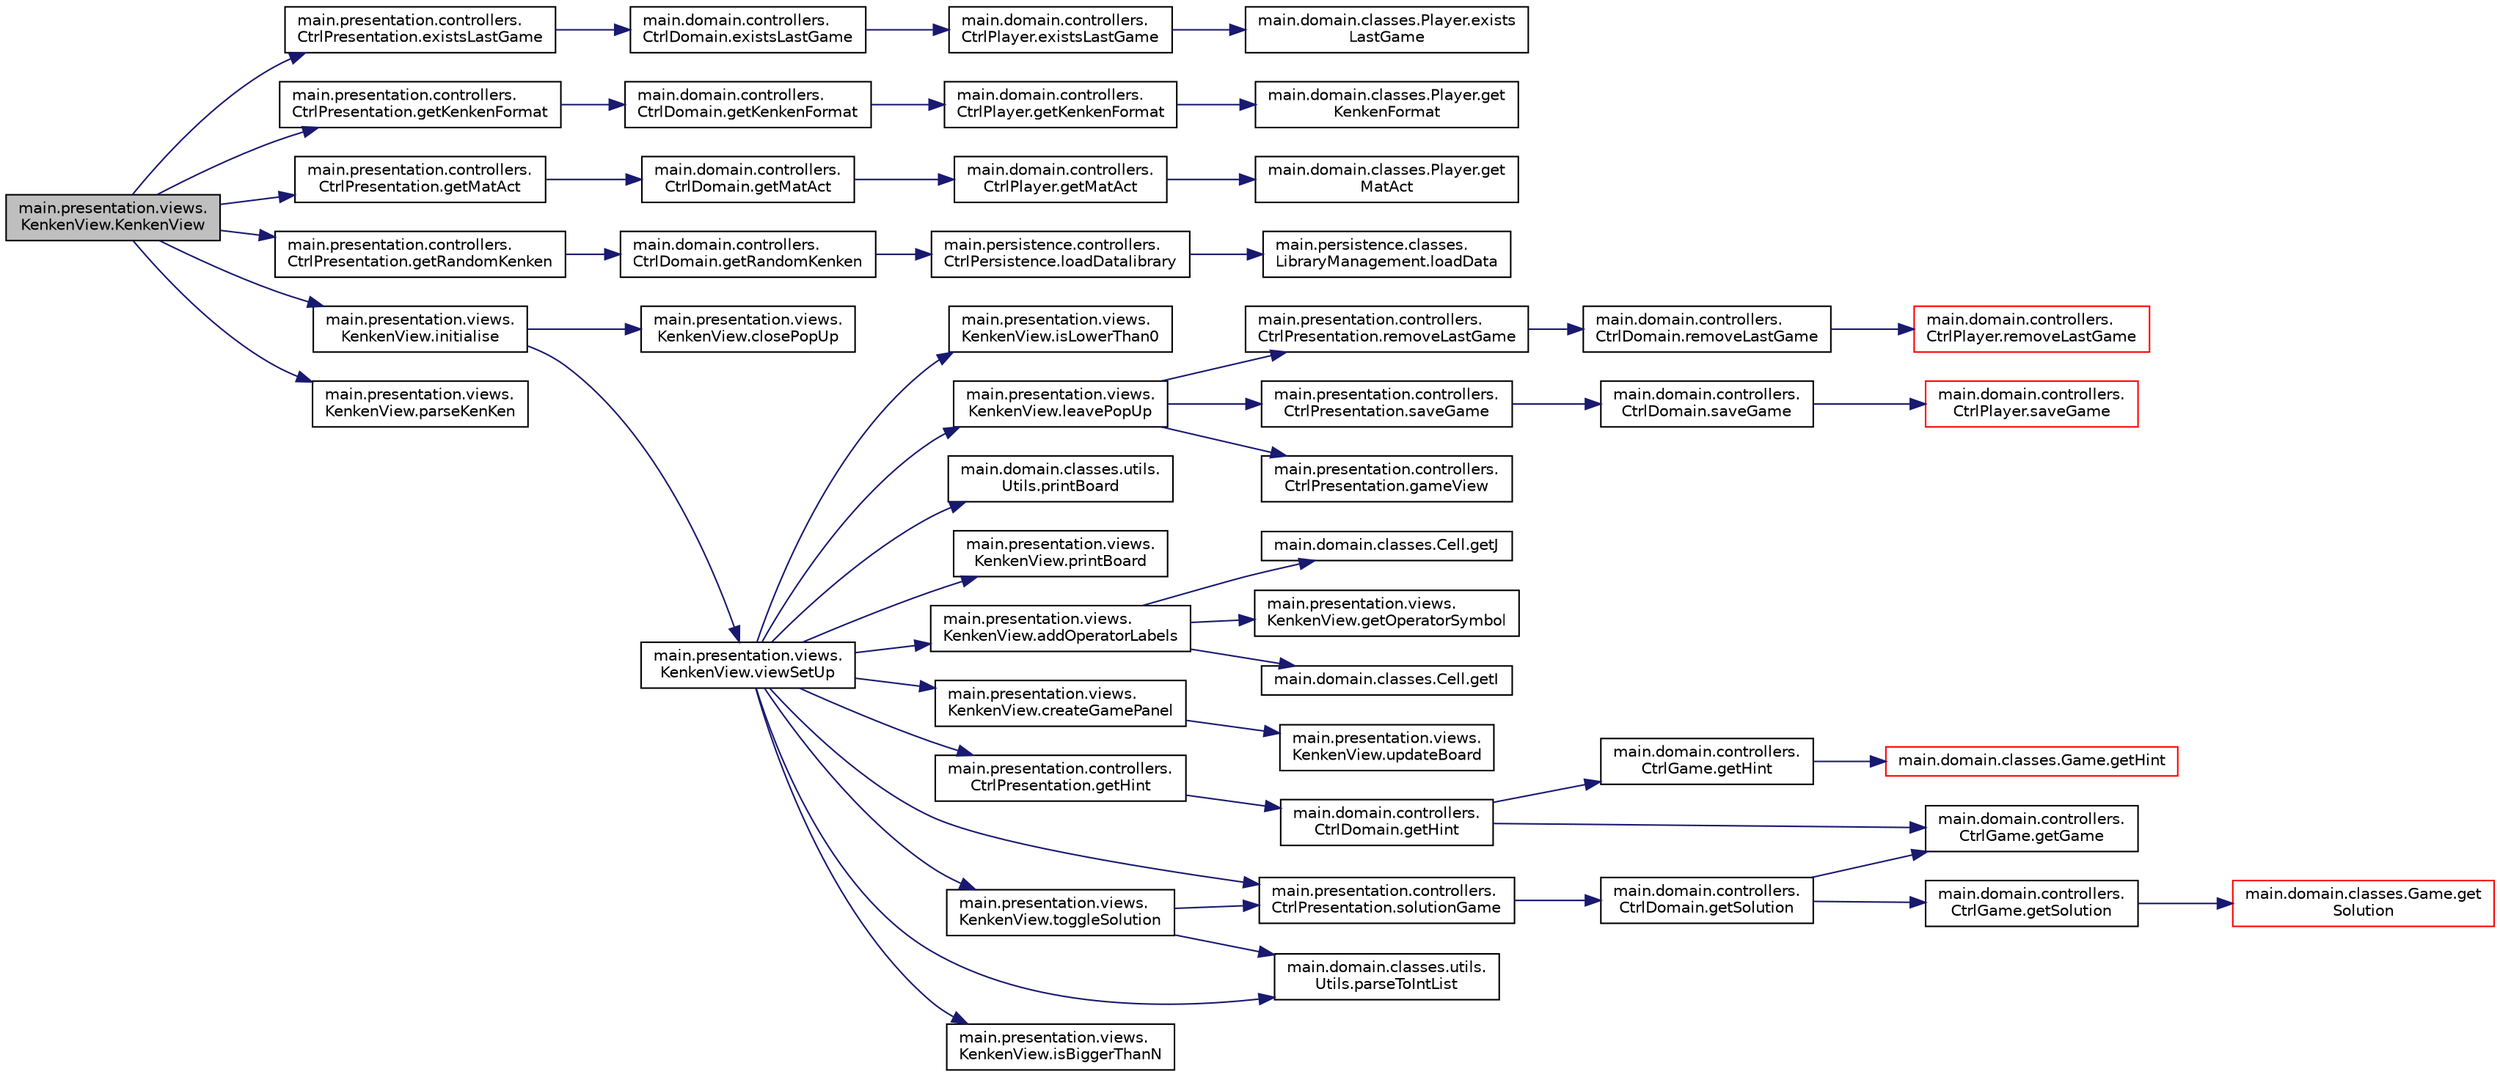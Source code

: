 digraph "main.presentation.views.KenkenView.KenkenView"
{
 // INTERACTIVE_SVG=YES
 // LATEX_PDF_SIZE
  edge [fontname="Helvetica",fontsize="10",labelfontname="Helvetica",labelfontsize="10"];
  node [fontname="Helvetica",fontsize="10",shape=record];
  rankdir="LR";
  Node1 [label="main.presentation.views.\lKenkenView.KenkenView",height=0.2,width=0.4,color="black", fillcolor="grey75", style="filled", fontcolor="black",tooltip=" "];
  Node1 -> Node2 [color="midnightblue",fontsize="10",style="solid",fontname="Helvetica"];
  Node2 [label="main.presentation.controllers.\lCtrlPresentation.existsLastGame",height=0.2,width=0.4,color="black", fillcolor="white", style="filled",URL="$classmain_1_1presentation_1_1controllers_1_1CtrlPresentation.html#a5f70c6113b789eb2f6234b01dfcf0b2b",tooltip=" "];
  Node2 -> Node3 [color="midnightblue",fontsize="10",style="solid",fontname="Helvetica"];
  Node3 [label="main.domain.controllers.\lCtrlDomain.existsLastGame",height=0.2,width=0.4,color="black", fillcolor="white", style="filled",URL="$classmain_1_1domain_1_1controllers_1_1CtrlDomain.html#a21d842a621232c652dd38f34f27c826f",tooltip=" "];
  Node3 -> Node4 [color="midnightblue",fontsize="10",style="solid",fontname="Helvetica"];
  Node4 [label="main.domain.controllers.\lCtrlPlayer.existsLastGame",height=0.2,width=0.4,color="black", fillcolor="white", style="filled",URL="$classmain_1_1domain_1_1controllers_1_1CtrlPlayer.html#a3e90670f51de4bb82b2ea759d73eea1a",tooltip=" "];
  Node4 -> Node5 [color="midnightblue",fontsize="10",style="solid",fontname="Helvetica"];
  Node5 [label="main.domain.classes.Player.exists\lLastGame",height=0.2,width=0.4,color="black", fillcolor="white", style="filled",URL="$classmain_1_1domain_1_1classes_1_1Player.html#a5ea4ef6167e5f51405daefdb4d675a3d",tooltip=" "];
  Node1 -> Node6 [color="midnightblue",fontsize="10",style="solid",fontname="Helvetica"];
  Node6 [label="main.presentation.controllers.\lCtrlPresentation.getKenkenFormat",height=0.2,width=0.4,color="black", fillcolor="white", style="filled",URL="$classmain_1_1presentation_1_1controllers_1_1CtrlPresentation.html#aee154e442efb6f431746d745485bc8e1",tooltip=" "];
  Node6 -> Node7 [color="midnightblue",fontsize="10",style="solid",fontname="Helvetica"];
  Node7 [label="main.domain.controllers.\lCtrlDomain.getKenkenFormat",height=0.2,width=0.4,color="black", fillcolor="white", style="filled",URL="$classmain_1_1domain_1_1controllers_1_1CtrlDomain.html#ad97263200d675687c4ea21738bf40430",tooltip=" "];
  Node7 -> Node8 [color="midnightblue",fontsize="10",style="solid",fontname="Helvetica"];
  Node8 [label="main.domain.controllers.\lCtrlPlayer.getKenkenFormat",height=0.2,width=0.4,color="black", fillcolor="white", style="filled",URL="$classmain_1_1domain_1_1controllers_1_1CtrlPlayer.html#a83610f1c7389e5854c608c463a8d5086",tooltip=" "];
  Node8 -> Node9 [color="midnightblue",fontsize="10",style="solid",fontname="Helvetica"];
  Node9 [label="main.domain.classes.Player.get\lKenkenFormat",height=0.2,width=0.4,color="black", fillcolor="white", style="filled",URL="$classmain_1_1domain_1_1classes_1_1Player.html#a1e713d951d93ca10582f5f4e96b67707",tooltip=" "];
  Node1 -> Node10 [color="midnightblue",fontsize="10",style="solid",fontname="Helvetica"];
  Node10 [label="main.presentation.controllers.\lCtrlPresentation.getMatAct",height=0.2,width=0.4,color="black", fillcolor="white", style="filled",URL="$classmain_1_1presentation_1_1controllers_1_1CtrlPresentation.html#a245c37082a009c5698d7f0d5bbf316fc",tooltip=" "];
  Node10 -> Node11 [color="midnightblue",fontsize="10",style="solid",fontname="Helvetica"];
  Node11 [label="main.domain.controllers.\lCtrlDomain.getMatAct",height=0.2,width=0.4,color="black", fillcolor="white", style="filled",URL="$classmain_1_1domain_1_1controllers_1_1CtrlDomain.html#af36186bb783530c64774d521d0fe608c",tooltip=" "];
  Node11 -> Node12 [color="midnightblue",fontsize="10",style="solid",fontname="Helvetica"];
  Node12 [label="main.domain.controllers.\lCtrlPlayer.getMatAct",height=0.2,width=0.4,color="black", fillcolor="white", style="filled",URL="$classmain_1_1domain_1_1controllers_1_1CtrlPlayer.html#a9a82c6dd846e2aa32bd4eaee33e72978",tooltip=" "];
  Node12 -> Node13 [color="midnightblue",fontsize="10",style="solid",fontname="Helvetica"];
  Node13 [label="main.domain.classes.Player.get\lMatAct",height=0.2,width=0.4,color="black", fillcolor="white", style="filled",URL="$classmain_1_1domain_1_1classes_1_1Player.html#a428e2b52b7a233974dd5be827b0799fd",tooltip=" "];
  Node1 -> Node14 [color="midnightblue",fontsize="10",style="solid",fontname="Helvetica"];
  Node14 [label="main.presentation.controllers.\lCtrlPresentation.getRandomKenken",height=0.2,width=0.4,color="black", fillcolor="white", style="filled",URL="$classmain_1_1presentation_1_1controllers_1_1CtrlPresentation.html#ab9653c836307b56d1a8672272e40a3a5",tooltip=" "];
  Node14 -> Node15 [color="midnightblue",fontsize="10",style="solid",fontname="Helvetica"];
  Node15 [label="main.domain.controllers.\lCtrlDomain.getRandomKenken",height=0.2,width=0.4,color="black", fillcolor="white", style="filled",URL="$classmain_1_1domain_1_1controllers_1_1CtrlDomain.html#a1946c5f2b2ad9fd7e540feb96525aa34",tooltip=" "];
  Node15 -> Node16 [color="midnightblue",fontsize="10",style="solid",fontname="Helvetica"];
  Node16 [label="main.persistence.controllers.\lCtrlPersistence.loadDatalibrary",height=0.2,width=0.4,color="black", fillcolor="white", style="filled",URL="$classmain_1_1persistence_1_1controllers_1_1CtrlPersistence.html#ace123af03eca374048809c10c6d46beb",tooltip=" "];
  Node16 -> Node17 [color="midnightblue",fontsize="10",style="solid",fontname="Helvetica"];
  Node17 [label="main.persistence.classes.\lLibraryManagement.loadData",height=0.2,width=0.4,color="black", fillcolor="white", style="filled",URL="$classmain_1_1persistence_1_1classes_1_1LibraryManagement.html#a896663b2bb8f073e6d96730f5301c7af",tooltip=" "];
  Node1 -> Node18 [color="midnightblue",fontsize="10",style="solid",fontname="Helvetica"];
  Node18 [label="main.presentation.views.\lKenkenView.initialise",height=0.2,width=0.4,color="black", fillcolor="white", style="filled",URL="$classmain_1_1presentation_1_1views_1_1KenkenView.html#af11878e5d9c4a94823d825d648090e5b",tooltip=" "];
  Node18 -> Node19 [color="midnightblue",fontsize="10",style="solid",fontname="Helvetica"];
  Node19 [label="main.presentation.views.\lKenkenView.closePopUp",height=0.2,width=0.4,color="black", fillcolor="white", style="filled",URL="$classmain_1_1presentation_1_1views_1_1KenkenView.html#aeb439819b1f961be65cfbe053823c882",tooltip=" "];
  Node18 -> Node20 [color="midnightblue",fontsize="10",style="solid",fontname="Helvetica"];
  Node20 [label="main.presentation.views.\lKenkenView.viewSetUp",height=0.2,width=0.4,color="black", fillcolor="white", style="filled",URL="$classmain_1_1presentation_1_1views_1_1KenkenView.html#a8a5dcf6db633bfcc668d480d064fcd6e",tooltip=" "];
  Node20 -> Node21 [color="midnightblue",fontsize="10",style="solid",fontname="Helvetica"];
  Node21 [label="main.presentation.views.\lKenkenView.addOperatorLabels",height=0.2,width=0.4,color="black", fillcolor="white", style="filled",URL="$classmain_1_1presentation_1_1views_1_1KenkenView.html#a9f3c48a6dc1a8e32e7f87591e37bee1c",tooltip=" "];
  Node21 -> Node22 [color="midnightblue",fontsize="10",style="solid",fontname="Helvetica"];
  Node22 [label="main.domain.classes.Cell.getI",height=0.2,width=0.4,color="black", fillcolor="white", style="filled",URL="$classmain_1_1domain_1_1classes_1_1Cell.html#a0648b98b65cf154a898939b965e69606",tooltip=" "];
  Node21 -> Node23 [color="midnightblue",fontsize="10",style="solid",fontname="Helvetica"];
  Node23 [label="main.domain.classes.Cell.getJ",height=0.2,width=0.4,color="black", fillcolor="white", style="filled",URL="$classmain_1_1domain_1_1classes_1_1Cell.html#a2f0d5bb53e40dfcd195e32b6a1faebf3",tooltip=" "];
  Node21 -> Node24 [color="midnightblue",fontsize="10",style="solid",fontname="Helvetica"];
  Node24 [label="main.presentation.views.\lKenkenView.getOperatorSymbol",height=0.2,width=0.4,color="black", fillcolor="white", style="filled",URL="$classmain_1_1presentation_1_1views_1_1KenkenView.html#a4878e572322e50943014fede6260c8db",tooltip=" "];
  Node20 -> Node25 [color="midnightblue",fontsize="10",style="solid",fontname="Helvetica"];
  Node25 [label="main.presentation.views.\lKenkenView.createGamePanel",height=0.2,width=0.4,color="black", fillcolor="white", style="filled",URL="$classmain_1_1presentation_1_1views_1_1KenkenView.html#a807fb6cb795b705adc190a4feff28843",tooltip=" "];
  Node25 -> Node26 [color="midnightblue",fontsize="10",style="solid",fontname="Helvetica"];
  Node26 [label="main.presentation.views.\lKenkenView.updateBoard",height=0.2,width=0.4,color="black", fillcolor="white", style="filled",URL="$classmain_1_1presentation_1_1views_1_1KenkenView.html#ad01c0c7941d325548a501b9179ab84ce",tooltip=" "];
  Node20 -> Node27 [color="midnightblue",fontsize="10",style="solid",fontname="Helvetica"];
  Node27 [label="main.presentation.controllers.\lCtrlPresentation.getHint",height=0.2,width=0.4,color="black", fillcolor="white", style="filled",URL="$classmain_1_1presentation_1_1controllers_1_1CtrlPresentation.html#a6db1f404717a132c077e9f565498575d",tooltip=" "];
  Node27 -> Node28 [color="midnightblue",fontsize="10",style="solid",fontname="Helvetica"];
  Node28 [label="main.domain.controllers.\lCtrlDomain.getHint",height=0.2,width=0.4,color="black", fillcolor="white", style="filled",URL="$classmain_1_1domain_1_1controllers_1_1CtrlDomain.html#a3a26aed1a08a703c9ac2262e38c456dd",tooltip=" "];
  Node28 -> Node29 [color="midnightblue",fontsize="10",style="solid",fontname="Helvetica"];
  Node29 [label="main.domain.controllers.\lCtrlGame.getGame",height=0.2,width=0.4,color="black", fillcolor="white", style="filled",URL="$classmain_1_1domain_1_1controllers_1_1CtrlGame.html#a0f287e6e47770bd3e331a18e415b6667",tooltip=" "];
  Node28 -> Node30 [color="midnightblue",fontsize="10",style="solid",fontname="Helvetica"];
  Node30 [label="main.domain.controllers.\lCtrlGame.getHint",height=0.2,width=0.4,color="black", fillcolor="white", style="filled",URL="$classmain_1_1domain_1_1controllers_1_1CtrlGame.html#a6f2ee10a24a37be43adc5e6aaac03aea",tooltip=" "];
  Node30 -> Node31 [color="midnightblue",fontsize="10",style="solid",fontname="Helvetica"];
  Node31 [label="main.domain.classes.Game.getHint",height=0.2,width=0.4,color="red", fillcolor="white", style="filled",URL="$classmain_1_1domain_1_1classes_1_1Game.html#a8071b9cd98f1674340ccff4bb4fc84f3",tooltip=" "];
  Node20 -> Node54 [color="midnightblue",fontsize="10",style="solid",fontname="Helvetica"];
  Node54 [label="main.presentation.views.\lKenkenView.isBiggerThanN",height=0.2,width=0.4,color="black", fillcolor="white", style="filled",URL="$classmain_1_1presentation_1_1views_1_1KenkenView.html#a176b3ec781e7a692d5dc28d21ceb90cc",tooltip=" "];
  Node20 -> Node55 [color="midnightblue",fontsize="10",style="solid",fontname="Helvetica"];
  Node55 [label="main.presentation.views.\lKenkenView.isLowerThan0",height=0.2,width=0.4,color="black", fillcolor="white", style="filled",URL="$classmain_1_1presentation_1_1views_1_1KenkenView.html#af4a564c7aeca5f7ca32078296959c50f",tooltip=" "];
  Node20 -> Node56 [color="midnightblue",fontsize="10",style="solid",fontname="Helvetica"];
  Node56 [label="main.presentation.views.\lKenkenView.leavePopUp",height=0.2,width=0.4,color="black", fillcolor="white", style="filled",URL="$classmain_1_1presentation_1_1views_1_1KenkenView.html#aed94a149186a9ef20781380f332a2092",tooltip=" "];
  Node56 -> Node57 [color="midnightblue",fontsize="10",style="solid",fontname="Helvetica"];
  Node57 [label="main.presentation.controllers.\lCtrlPresentation.gameView",height=0.2,width=0.4,color="black", fillcolor="white", style="filled",URL="$classmain_1_1presentation_1_1controllers_1_1CtrlPresentation.html#ad58fae9a0e5aa384fd0fa2abdce0cb97",tooltip=" "];
  Node56 -> Node58 [color="midnightblue",fontsize="10",style="solid",fontname="Helvetica"];
  Node58 [label="main.presentation.controllers.\lCtrlPresentation.removeLastGame",height=0.2,width=0.4,color="black", fillcolor="white", style="filled",URL="$classmain_1_1presentation_1_1controllers_1_1CtrlPresentation.html#a673d4f8ab981f4eacc077dc237e1f2eb",tooltip=" "];
  Node58 -> Node59 [color="midnightblue",fontsize="10",style="solid",fontname="Helvetica"];
  Node59 [label="main.domain.controllers.\lCtrlDomain.removeLastGame",height=0.2,width=0.4,color="black", fillcolor="white", style="filled",URL="$classmain_1_1domain_1_1controllers_1_1CtrlDomain.html#a30642dcccb1a0aa2c0f843b179e112c6",tooltip=" "];
  Node59 -> Node60 [color="midnightblue",fontsize="10",style="solid",fontname="Helvetica"];
  Node60 [label="main.domain.controllers.\lCtrlPlayer.removeLastGame",height=0.2,width=0.4,color="red", fillcolor="white", style="filled",URL="$classmain_1_1domain_1_1controllers_1_1CtrlPlayer.html#ab5d5ebef6342e9c79e34fed89fce60d2",tooltip=" "];
  Node56 -> Node62 [color="midnightblue",fontsize="10",style="solid",fontname="Helvetica"];
  Node62 [label="main.presentation.controllers.\lCtrlPresentation.saveGame",height=0.2,width=0.4,color="black", fillcolor="white", style="filled",URL="$classmain_1_1presentation_1_1controllers_1_1CtrlPresentation.html#aef7c9f231c6847561b2ffffc86f5629f",tooltip=" "];
  Node62 -> Node63 [color="midnightblue",fontsize="10",style="solid",fontname="Helvetica"];
  Node63 [label="main.domain.controllers.\lCtrlDomain.saveGame",height=0.2,width=0.4,color="black", fillcolor="white", style="filled",URL="$classmain_1_1domain_1_1controllers_1_1CtrlDomain.html#a4a79202dc5015d0e0a72d4830595eb89",tooltip=" "];
  Node63 -> Node64 [color="midnightblue",fontsize="10",style="solid",fontname="Helvetica"];
  Node64 [label="main.domain.controllers.\lCtrlPlayer.saveGame",height=0.2,width=0.4,color="red", fillcolor="white", style="filled",URL="$classmain_1_1domain_1_1controllers_1_1CtrlPlayer.html#aa8d26340c2c0f6fab8a2e11d76cfb0b7",tooltip=" "];
  Node20 -> Node66 [color="midnightblue",fontsize="10",style="solid",fontname="Helvetica"];
  Node66 [label="main.domain.classes.utils.\lUtils.parseToIntList",height=0.2,width=0.4,color="black", fillcolor="white", style="filled",URL="$classmain_1_1domain_1_1classes_1_1utils_1_1Utils.html#a026285aaf252a0be8b4b13c43d42b351",tooltip=" "];
  Node20 -> Node67 [color="midnightblue",fontsize="10",style="solid",fontname="Helvetica"];
  Node67 [label="main.domain.classes.utils.\lUtils.printBoard",height=0.2,width=0.4,color="black", fillcolor="white", style="filled",URL="$classmain_1_1domain_1_1classes_1_1utils_1_1Utils.html#a5a188e41d6fdb615e907c18edd9fcbe1",tooltip=" "];
  Node20 -> Node68 [color="midnightblue",fontsize="10",style="solid",fontname="Helvetica"];
  Node68 [label="main.presentation.views.\lKenkenView.printBoard",height=0.2,width=0.4,color="black", fillcolor="white", style="filled",URL="$classmain_1_1presentation_1_1views_1_1KenkenView.html#a8b2688921bbea76bb30df8bae9f6d1cf",tooltip=" "];
  Node20 -> Node69 [color="midnightblue",fontsize="10",style="solid",fontname="Helvetica"];
  Node69 [label="main.presentation.controllers.\lCtrlPresentation.solutionGame",height=0.2,width=0.4,color="black", fillcolor="white", style="filled",URL="$classmain_1_1presentation_1_1controllers_1_1CtrlPresentation.html#aaf2ef407d2a785c60e3e936ea6f5cae9",tooltip=" "];
  Node69 -> Node70 [color="midnightblue",fontsize="10",style="solid",fontname="Helvetica"];
  Node70 [label="main.domain.controllers.\lCtrlDomain.getSolution",height=0.2,width=0.4,color="black", fillcolor="white", style="filled",URL="$classmain_1_1domain_1_1controllers_1_1CtrlDomain.html#af86a5461772b813c6abf2cfd3aaa43e9",tooltip=" "];
  Node70 -> Node29 [color="midnightblue",fontsize="10",style="solid",fontname="Helvetica"];
  Node70 -> Node71 [color="midnightblue",fontsize="10",style="solid",fontname="Helvetica"];
  Node71 [label="main.domain.controllers.\lCtrlGame.getSolution",height=0.2,width=0.4,color="black", fillcolor="white", style="filled",URL="$classmain_1_1domain_1_1controllers_1_1CtrlGame.html#a149341060d096b282b02cfdae7828624",tooltip=" "];
  Node71 -> Node72 [color="midnightblue",fontsize="10",style="solid",fontname="Helvetica"];
  Node72 [label="main.domain.classes.Game.get\lSolution",height=0.2,width=0.4,color="red", fillcolor="white", style="filled",URL="$classmain_1_1domain_1_1classes_1_1Game.html#a35846f6baff25bcf8c50671968e2d7e7",tooltip=" "];
  Node20 -> Node74 [color="midnightblue",fontsize="10",style="solid",fontname="Helvetica"];
  Node74 [label="main.presentation.views.\lKenkenView.toggleSolution",height=0.2,width=0.4,color="black", fillcolor="white", style="filled",URL="$classmain_1_1presentation_1_1views_1_1KenkenView.html#aa3e5a0f2520d6fb2a418886bf09c9b13",tooltip=" "];
  Node74 -> Node66 [color="midnightblue",fontsize="10",style="solid",fontname="Helvetica"];
  Node74 -> Node69 [color="midnightblue",fontsize="10",style="solid",fontname="Helvetica"];
  Node1 -> Node75 [color="midnightblue",fontsize="10",style="solid",fontname="Helvetica"];
  Node75 [label="main.presentation.views.\lKenkenView.parseKenKen",height=0.2,width=0.4,color="black", fillcolor="white", style="filled",URL="$classmain_1_1presentation_1_1views_1_1KenkenView.html#a0cb0044fa455719db6db9bb7d1a994a2",tooltip=" "];
}

